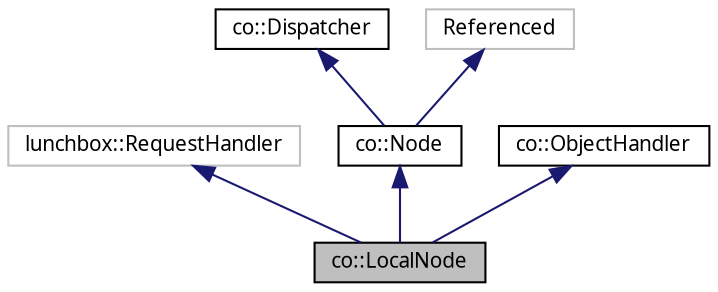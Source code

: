 digraph "co::LocalNode"
{
  edge [fontname="Sans",fontsize="10",labelfontname="Sans",labelfontsize="10"];
  node [fontname="Sans",fontsize="10",shape=record];
  Node1 [label="co::LocalNode",height=0.2,width=0.4,color="black", fillcolor="grey75", style="filled" fontcolor="black"];
  Node2 -> Node1 [dir="back",color="midnightblue",fontsize="10",style="solid",fontname="Sans"];
  Node2 [label="lunchbox::RequestHandler",height=0.2,width=0.4,color="grey75", fillcolor="white", style="filled"];
  Node3 -> Node1 [dir="back",color="midnightblue",fontsize="10",style="solid",fontname="Sans"];
  Node3 [label="co::Node",height=0.2,width=0.4,color="black", fillcolor="white", style="filled",URL="$classco_1_1Node.html",tooltip="Proxy node representing a remote LocalNode. "];
  Node4 -> Node3 [dir="back",color="midnightblue",fontsize="10",style="solid",fontname="Sans"];
  Node4 [label="co::Dispatcher",height=0.2,width=0.4,color="black", fillcolor="white", style="filled",URL="$classco_1_1Dispatcher.html",tooltip="A class providing command dispatch functionality to networked objects. "];
  Node5 -> Node3 [dir="back",color="midnightblue",fontsize="10",style="solid",fontname="Sans"];
  Node5 [label="Referenced",height=0.2,width=0.4,color="grey75", fillcolor="white", style="filled"];
  Node6 -> Node1 [dir="back",color="midnightblue",fontsize="10",style="solid",fontname="Sans"];
  Node6 [label="co::ObjectHandler",height=0.2,width=0.4,color="black", fillcolor="white", style="filled",URL="$classco_1_1ObjectHandler.html",tooltip="Interface for entities which map and register objects. "];
}
